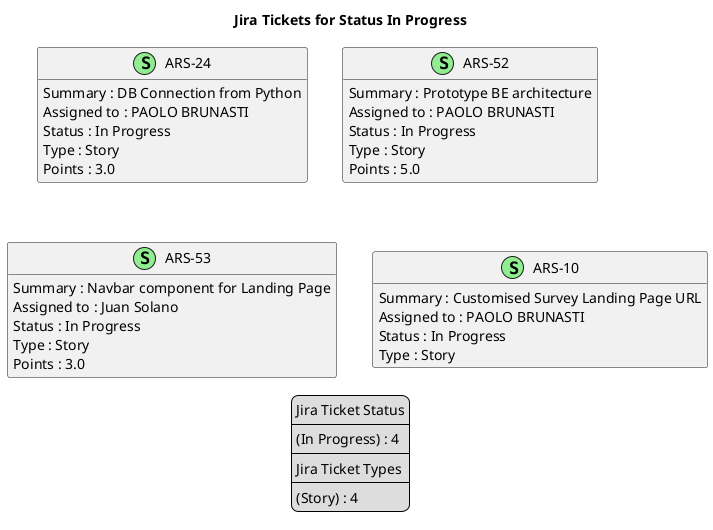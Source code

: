 @startuml
'https://plantuml.com/class-diagram

' GENERATE CLASS DIAGRAM ===========
' Generated at    : Tue May 14 15:35:46 CEST 2024

title Jira Tickets for Status In Progress
hide empty members

legend
Jira Ticket Status
----
(In Progress) : 4
----
Jira Ticket Types
----
(Story) : 4
end legend


' Tickets =======
class "ARS-24" << (S,lightgreen) >> {
  Summary : DB Connection from Python
  Assigned to : PAOLO BRUNASTI
  Status : In Progress
  Type : Story
  Points : 3.0
}

class "ARS-52" << (S,lightgreen) >> {
  Summary : Prototype BE architecture
  Assigned to : PAOLO BRUNASTI
  Status : In Progress
  Type : Story
  Points : 5.0
}

class "ARS-53" << (S,lightgreen) >> {
  Summary : Navbar component for Landing Page
  Assigned to : Juan Solano
  Status : In Progress
  Type : Story
  Points : 3.0
}

class "ARS-10" << (S,lightgreen) >> {
  Summary : Customised Survey Landing Page URL
  Assigned to : PAOLO BRUNASTI
  Status : In Progress
  Type : Story
}



' Links =======


@enduml
